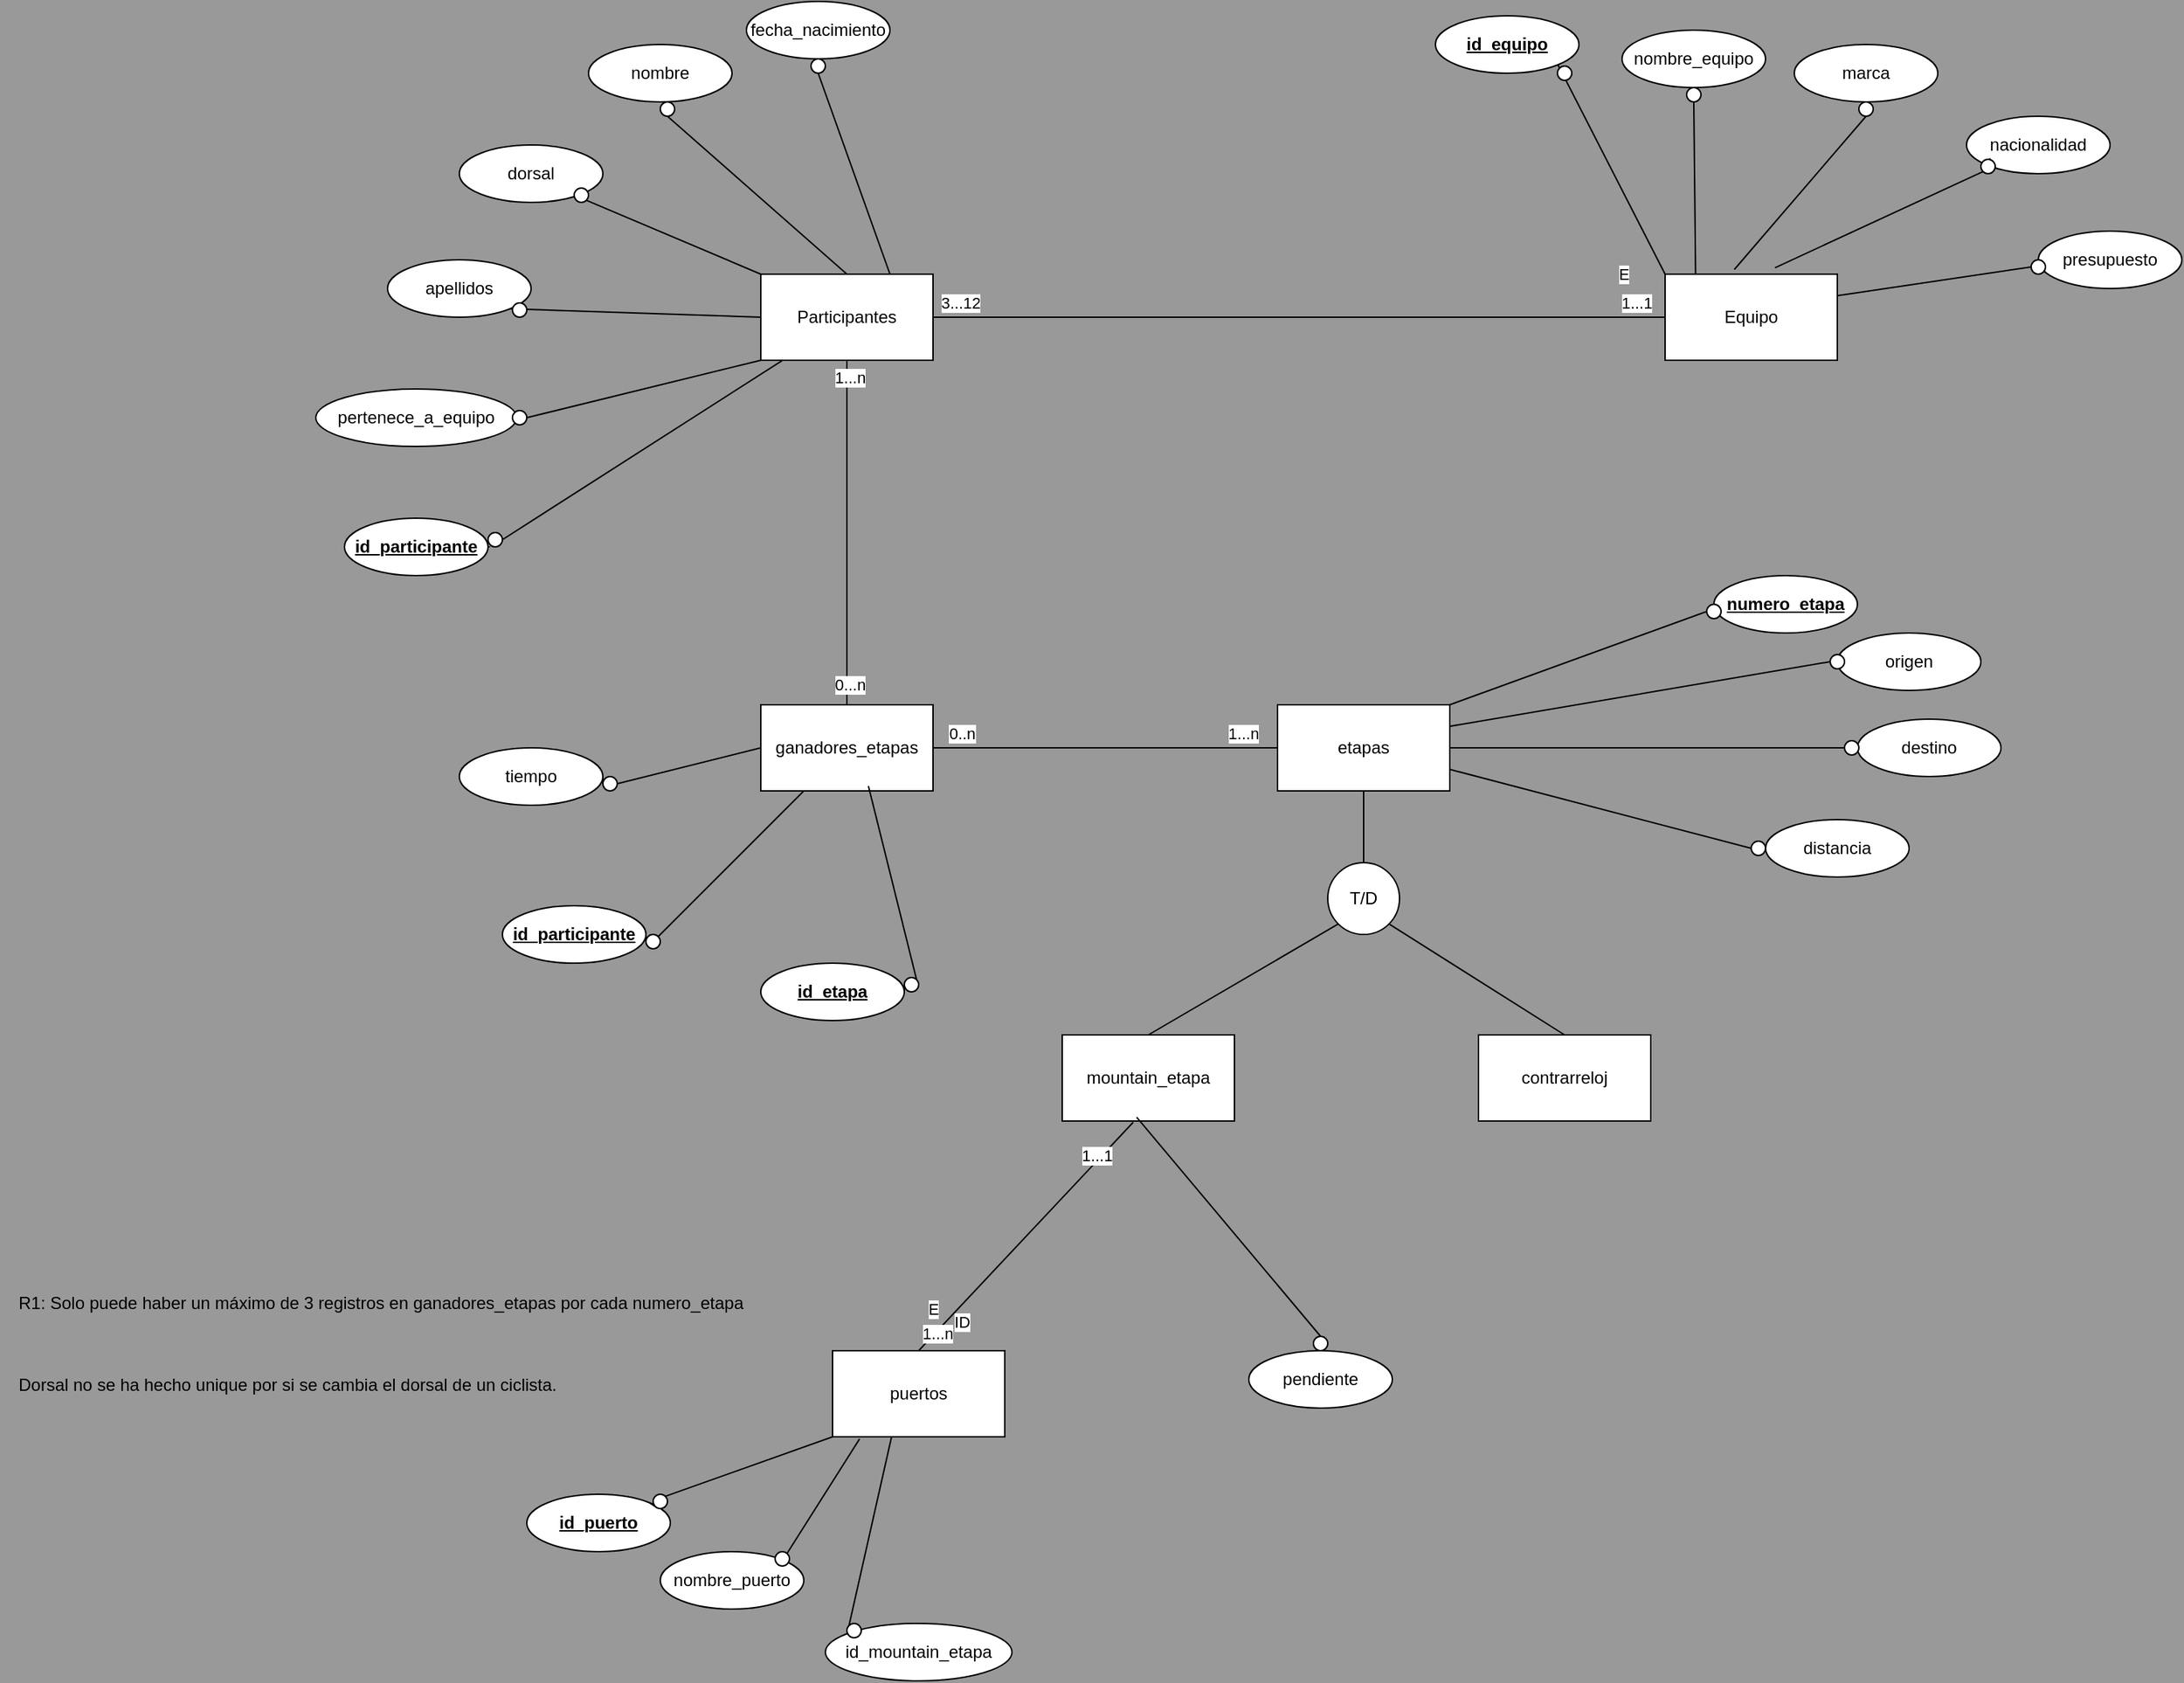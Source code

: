 <mxfile>
    <diagram id="bWEQ12FyVyrEvyAU5NzH" name="Página-1">
        <mxGraphModel dx="1508" dy="1887" grid="1" gridSize="10" guides="1" tooltips="1" connect="1" arrows="1" fold="1" page="1" pageScale="1" pageWidth="827" pageHeight="1169" background="#999999" math="0" shadow="0">
            <root>
                <mxCell id="0"/>
                <mxCell id="1" parent="0"/>
                <mxCell id="56" style="edgeStyle=none;html=1;entryX=0;entryY=0.5;entryDx=0;entryDy=0;endArrow=none;endFill=0;exitX=1;exitY=0.5;exitDx=0;exitDy=0;" edge="1" parent="1" source="2" target="3">
                    <mxGeometry relative="1" as="geometry">
                        <mxPoint x="-110" y="100" as="sourcePoint"/>
                    </mxGeometry>
                </mxCell>
                <mxCell id="57" value="3...12" style="edgeLabel;html=1;align=center;verticalAlign=middle;resizable=0;points=[];" vertex="1" connectable="0" parent="56">
                    <mxGeometry x="-0.91" y="1" relative="1" as="geometry">
                        <mxPoint x="-4" y="-9" as="offset"/>
                    </mxGeometry>
                </mxCell>
                <mxCell id="59" value="1...1" style="edgeLabel;html=1;align=center;verticalAlign=middle;resizable=0;points=[];" vertex="1" connectable="0" parent="56">
                    <mxGeometry x="0.937" y="4" relative="1" as="geometry">
                        <mxPoint x="-4" y="-6" as="offset"/>
                    </mxGeometry>
                </mxCell>
                <mxCell id="70" value="E" style="edgeLabel;html=1;align=center;verticalAlign=middle;resizable=0;points=[];" vertex="1" connectable="0" parent="56">
                    <mxGeometry x="0.762" relative="1" as="geometry">
                        <mxPoint x="31" y="-30" as="offset"/>
                    </mxGeometry>
                </mxCell>
                <mxCell id="2" value="Participantes" style="rounded=0;whiteSpace=wrap;html=1;" vertex="1" parent="1">
                    <mxGeometry x="-250" y="60" width="120" height="60" as="geometry"/>
                </mxCell>
                <mxCell id="3" value="Equipo" style="rounded=0;whiteSpace=wrap;html=1;" vertex="1" parent="1">
                    <mxGeometry x="380" y="60" width="120" height="60" as="geometry"/>
                </mxCell>
                <mxCell id="4" value="etapas" style="rounded=0;whiteSpace=wrap;html=1;" vertex="1" parent="1">
                    <mxGeometry x="110" y="360" width="120" height="60" as="geometry"/>
                </mxCell>
                <mxCell id="5" value="mountain_etapa" style="rounded=0;whiteSpace=wrap;html=1;" vertex="1" parent="1">
                    <mxGeometry x="-40" y="590" width="120" height="60" as="geometry"/>
                </mxCell>
                <mxCell id="6" value="contrarreloj" style="rounded=0;whiteSpace=wrap;html=1;" vertex="1" parent="1">
                    <mxGeometry x="250" y="590" width="120" height="60" as="geometry"/>
                </mxCell>
                <mxCell id="48" style="edgeStyle=none;html=1;exitX=1;exitY=1;exitDx=0;exitDy=0;entryX=0;entryY=0;entryDx=0;entryDy=0;endArrow=none;endFill=0;startArrow=none;" edge="1" parent="1" source="80" target="2">
                    <mxGeometry relative="1" as="geometry"/>
                </mxCell>
                <mxCell id="7" value="dorsal" style="ellipse;whiteSpace=wrap;html=1;" vertex="1" parent="1">
                    <mxGeometry x="-460" y="-30" width="100" height="40" as="geometry"/>
                </mxCell>
                <mxCell id="47" style="edgeStyle=none;html=1;exitX=0.5;exitY=1;exitDx=0;exitDy=0;entryX=0.5;entryY=0;entryDx=0;entryDy=0;endArrow=none;endFill=0;startArrow=none;" edge="1" parent="1" source="82" target="2">
                    <mxGeometry relative="1" as="geometry"/>
                </mxCell>
                <mxCell id="8" value="nombre" style="ellipse;whiteSpace=wrap;html=1;" vertex="1" parent="1">
                    <mxGeometry x="-370" y="-100" width="100" height="40" as="geometry"/>
                </mxCell>
                <mxCell id="49" style="edgeStyle=none;html=1;exitX=1;exitY=1;exitDx=0;exitDy=0;entryX=0;entryY=0.5;entryDx=0;entryDy=0;endArrow=none;endFill=0;" edge="1" parent="1" source="9" target="2">
                    <mxGeometry relative="1" as="geometry"/>
                </mxCell>
                <mxCell id="9" value="apellidos" style="ellipse;whiteSpace=wrap;html=1;" vertex="1" parent="1">
                    <mxGeometry x="-510" y="50" width="100" height="40" as="geometry"/>
                </mxCell>
                <mxCell id="46" style="edgeStyle=none;html=1;exitX=0.5;exitY=1;exitDx=0;exitDy=0;entryX=0.75;entryY=0;entryDx=0;entryDy=0;endArrow=none;endFill=0;startArrow=none;" edge="1" parent="1" source="84" target="2">
                    <mxGeometry relative="1" as="geometry"/>
                </mxCell>
                <mxCell id="10" value="fecha_nacimiento" style="ellipse;whiteSpace=wrap;html=1;" vertex="1" parent="1">
                    <mxGeometry x="-260" y="-130" width="100" height="40" as="geometry"/>
                </mxCell>
                <mxCell id="50" style="edgeStyle=none;html=1;exitX=1;exitY=0.5;exitDx=0;exitDy=0;entryX=0;entryY=1;entryDx=0;entryDy=0;endArrow=none;endFill=0;startArrow=none;" edge="1" parent="1" source="77" target="2">
                    <mxGeometry relative="1" as="geometry"/>
                </mxCell>
                <mxCell id="11" value="pertenece_a_equipo" style="ellipse;whiteSpace=wrap;html=1;" vertex="1" parent="1">
                    <mxGeometry x="-560" y="140" width="140" height="40" as="geometry"/>
                </mxCell>
                <mxCell id="41" style="edgeStyle=none;html=1;exitX=1;exitY=1;exitDx=0;exitDy=0;entryX=0;entryY=0;entryDx=0;entryDy=0;endArrow=none;endFill=0;" edge="1" parent="1" source="12" target="3">
                    <mxGeometry relative="1" as="geometry"/>
                </mxCell>
                <mxCell id="12" value="id_equipo" style="ellipse;whiteSpace=wrap;html=1;fontStyle=5" vertex="1" parent="1">
                    <mxGeometry x="220" y="-120" width="100" height="40" as="geometry"/>
                </mxCell>
                <mxCell id="43" style="edgeStyle=none;html=1;exitX=0.5;exitY=1;exitDx=0;exitDy=0;entryX=0.402;entryY=-0.054;entryDx=0;entryDy=0;entryPerimeter=0;endArrow=none;endFill=0;startArrow=none;" edge="1" parent="1" source="97" target="3">
                    <mxGeometry relative="1" as="geometry"/>
                </mxCell>
                <mxCell id="13" value="marca" style="ellipse;whiteSpace=wrap;html=1;" vertex="1" parent="1">
                    <mxGeometry x="470" y="-100" width="100" height="40" as="geometry"/>
                </mxCell>
                <mxCell id="44" style="edgeStyle=none;html=1;exitX=0;exitY=1;exitDx=0;exitDy=0;entryX=0.638;entryY=-0.074;entryDx=0;entryDy=0;entryPerimeter=0;endArrow=none;endFill=0;startArrow=none;" edge="1" parent="1" source="99" target="3">
                    <mxGeometry relative="1" as="geometry"/>
                </mxCell>
                <mxCell id="14" value="nacionalidad" style="ellipse;whiteSpace=wrap;html=1;" vertex="1" parent="1">
                    <mxGeometry x="590" y="-50" width="100" height="40" as="geometry"/>
                </mxCell>
                <mxCell id="45" style="edgeStyle=none;html=1;exitX=0;exitY=0.5;exitDx=0;exitDy=0;entryX=1;entryY=0.25;entryDx=0;entryDy=0;endArrow=none;endFill=0;startArrow=none;" edge="1" parent="1" source="101" target="3">
                    <mxGeometry relative="1" as="geometry"/>
                </mxCell>
                <mxCell id="15" value="presupuesto" style="ellipse;whiteSpace=wrap;html=1;" vertex="1" parent="1">
                    <mxGeometry x="640" y="30" width="100" height="40" as="geometry"/>
                </mxCell>
                <mxCell id="33" style="edgeStyle=none;html=1;exitX=0.5;exitY=0;exitDx=0;exitDy=0;entryX=0.412;entryY=1.015;entryDx=0;entryDy=0;entryPerimeter=0;endArrow=none;endFill=0;startArrow=none;" edge="1" parent="1" source="120" target="5">
                    <mxGeometry relative="1" as="geometry">
                        <mxPoint x="-90" y="790" as="sourcePoint"/>
                    </mxGeometry>
                </mxCell>
                <mxCell id="132" value="1...1" style="edgeLabel;html=1;align=center;verticalAlign=middle;resizable=0;points=[];" vertex="1" connectable="0" parent="33">
                    <mxGeometry x="0.69" y="3" relative="1" as="geometry">
                        <mxPoint as="offset"/>
                    </mxGeometry>
                </mxCell>
                <mxCell id="133" value="1...n" style="edgeLabel;html=1;align=center;verticalAlign=middle;resizable=0;points=[];" vertex="1" connectable="0" parent="33">
                    <mxGeometry x="-0.839" y="-1" relative="1" as="geometry">
                        <mxPoint as="offset"/>
                    </mxGeometry>
                </mxCell>
                <mxCell id="134" value="ID" style="edgeLabel;html=1;align=center;verticalAlign=middle;resizable=0;points=[];" vertex="1" connectable="0" parent="33">
                    <mxGeometry x="0.41" y="2" relative="1" as="geometry">
                        <mxPoint x="-74" y="93" as="offset"/>
                    </mxGeometry>
                </mxCell>
                <mxCell id="135" value="E" style="edgeLabel;html=1;align=center;verticalAlign=middle;resizable=0;points=[];" vertex="1" connectable="0" parent="33">
                    <mxGeometry x="-0.532" relative="1" as="geometry">
                        <mxPoint x="-25" y="8" as="offset"/>
                    </mxGeometry>
                </mxCell>
                <mxCell id="35" style="edgeStyle=none;html=1;exitX=0.5;exitY=0;exitDx=0;exitDy=0;entryX=0.432;entryY=0.956;entryDx=0;entryDy=0;entryPerimeter=0;endArrow=none;endFill=0;startArrow=none;" edge="1" parent="1" source="105" target="5">
                    <mxGeometry relative="1" as="geometry"/>
                </mxCell>
                <mxCell id="22" value="pendiente" style="ellipse;whiteSpace=wrap;html=1;" vertex="1" parent="1">
                    <mxGeometry x="90" y="810" width="100" height="40" as="geometry"/>
                </mxCell>
                <mxCell id="29" style="edgeStyle=none;html=1;exitX=0.5;exitY=0;exitDx=0;exitDy=0;entryX=0.5;entryY=1;entryDx=0;entryDy=0;endArrow=none;endFill=0;" edge="1" parent="1" source="23" target="2">
                    <mxGeometry relative="1" as="geometry"/>
                </mxCell>
                <mxCell id="67" value="1...n" style="edgeLabel;html=1;align=center;verticalAlign=middle;resizable=0;points=[];" vertex="1" connectable="0" parent="29">
                    <mxGeometry x="0.898" y="-2" relative="1" as="geometry">
                        <mxPoint as="offset"/>
                    </mxGeometry>
                </mxCell>
                <mxCell id="68" value="0...n" style="edgeLabel;html=1;align=center;verticalAlign=middle;resizable=0;points=[];" vertex="1" connectable="0" parent="29">
                    <mxGeometry x="-0.884" y="-2" relative="1" as="geometry">
                        <mxPoint as="offset"/>
                    </mxGeometry>
                </mxCell>
                <mxCell id="30" style="edgeStyle=none;html=1;exitX=1;exitY=0.5;exitDx=0;exitDy=0;endArrow=none;endFill=0;" edge="1" parent="1" source="23">
                    <mxGeometry relative="1" as="geometry">
                        <mxPoint x="110" y="390" as="targetPoint"/>
                    </mxGeometry>
                </mxCell>
                <mxCell id="65" value="1...n" style="edgeLabel;html=1;align=center;verticalAlign=middle;resizable=0;points=[];" vertex="1" connectable="0" parent="30">
                    <mxGeometry x="0.799" relative="1" as="geometry">
                        <mxPoint y="-10" as="offset"/>
                    </mxGeometry>
                </mxCell>
                <mxCell id="66" value="0..n" style="edgeLabel;html=1;align=center;verticalAlign=middle;resizable=0;points=[];" vertex="1" connectable="0" parent="30">
                    <mxGeometry x="-0.817" y="-3" relative="1" as="geometry">
                        <mxPoint x="-2" y="-13" as="offset"/>
                    </mxGeometry>
                </mxCell>
                <mxCell id="23" value="ganadores_etapas" style="rounded=0;whiteSpace=wrap;html=1;" vertex="1" parent="1">
                    <mxGeometry x="-250" y="360" width="120" height="60" as="geometry"/>
                </mxCell>
                <mxCell id="36" style="edgeStyle=none;html=1;exitX=0;exitY=0.5;exitDx=0;exitDy=0;entryX=1;entryY=0;entryDx=0;entryDy=0;endArrow=none;endFill=0;startArrow=none;" edge="1" parent="1" source="86" target="4">
                    <mxGeometry relative="1" as="geometry"/>
                </mxCell>
                <mxCell id="24" value="numero_etapa" style="ellipse;whiteSpace=wrap;html=1;fontStyle=5" vertex="1" parent="1">
                    <mxGeometry x="414" y="270" width="100" height="40" as="geometry"/>
                </mxCell>
                <mxCell id="37" style="edgeStyle=none;html=1;exitX=0;exitY=0.5;exitDx=0;exitDy=0;entryX=1;entryY=0.25;entryDx=0;entryDy=0;endArrow=none;endFill=0;startArrow=none;" edge="1" parent="1" source="88" target="4">
                    <mxGeometry relative="1" as="geometry"/>
                </mxCell>
                <mxCell id="25" value="origen" style="ellipse;whiteSpace=wrap;html=1;" vertex="1" parent="1">
                    <mxGeometry x="500" y="310" width="100" height="40" as="geometry"/>
                </mxCell>
                <mxCell id="38" style="edgeStyle=none;html=1;exitX=0;exitY=0.5;exitDx=0;exitDy=0;entryX=1;entryY=0.5;entryDx=0;entryDy=0;endArrow=none;endFill=0;startArrow=none;" edge="1" parent="1" source="90" target="4">
                    <mxGeometry relative="1" as="geometry"/>
                </mxCell>
                <mxCell id="26" value="destino" style="ellipse;whiteSpace=wrap;html=1;" vertex="1" parent="1">
                    <mxGeometry x="514" y="370" width="100" height="40" as="geometry"/>
                </mxCell>
                <mxCell id="39" style="edgeStyle=none;html=1;exitX=0;exitY=0.5;exitDx=0;exitDy=0;entryX=1;entryY=0.75;entryDx=0;entryDy=0;endArrow=none;endFill=0;startArrow=none;" edge="1" parent="1" source="92" target="4">
                    <mxGeometry relative="1" as="geometry"/>
                </mxCell>
                <mxCell id="27" value="distancia" style="ellipse;whiteSpace=wrap;html=1;" vertex="1" parent="1">
                    <mxGeometry x="450" y="440" width="100" height="40" as="geometry"/>
                </mxCell>
                <mxCell id="42" style="edgeStyle=none;html=1;exitX=0.5;exitY=1;exitDx=0;exitDy=0;entryX=0.177;entryY=0.005;entryDx=0;entryDy=0;entryPerimeter=0;endArrow=none;endFill=0;startArrow=none;" edge="1" parent="1" source="95" target="3">
                    <mxGeometry relative="1" as="geometry"/>
                </mxCell>
                <mxCell id="40" value="nombre_equipo" style="ellipse;whiteSpace=wrap;html=1;" vertex="1" parent="1">
                    <mxGeometry x="350" y="-110" width="100" height="40" as="geometry"/>
                </mxCell>
                <mxCell id="53" style="edgeStyle=none;html=1;exitX=0.5;exitY=0;exitDx=0;exitDy=0;entryX=0.5;entryY=1;entryDx=0;entryDy=0;endArrow=none;endFill=0;" edge="1" parent="1" source="52" target="4">
                    <mxGeometry relative="1" as="geometry"/>
                </mxCell>
                <mxCell id="54" style="edgeStyle=none;html=1;exitX=0;exitY=1;exitDx=0;exitDy=0;entryX=0.5;entryY=0;entryDx=0;entryDy=0;endArrow=none;endFill=0;" edge="1" parent="1" source="52" target="5">
                    <mxGeometry relative="1" as="geometry"/>
                </mxCell>
                <mxCell id="55" style="edgeStyle=none;html=1;exitX=1;exitY=1;exitDx=0;exitDy=0;entryX=0.5;entryY=0;entryDx=0;entryDy=0;endArrow=none;endFill=0;" edge="1" parent="1" source="52" target="6">
                    <mxGeometry relative="1" as="geometry"/>
                </mxCell>
                <mxCell id="52" value="T/D" style="ellipse;whiteSpace=wrap;html=1;aspect=fixed;" vertex="1" parent="1">
                    <mxGeometry x="145" y="470" width="50" height="50" as="geometry"/>
                </mxCell>
                <mxCell id="61" style="edgeStyle=none;html=1;exitX=1;exitY=0.5;exitDx=0;exitDy=0;entryX=0.123;entryY=1.005;entryDx=0;entryDy=0;entryPerimeter=0;endArrow=none;endFill=0;startArrow=none;" edge="1" parent="1" source="75" target="2">
                    <mxGeometry relative="1" as="geometry"/>
                </mxCell>
                <mxCell id="60" value="id_participante" style="ellipse;whiteSpace=wrap;html=1;fontStyle=5" vertex="1" parent="1">
                    <mxGeometry x="-540" y="230" width="100" height="40" as="geometry"/>
                </mxCell>
                <mxCell id="62" value="R1: Solo puede haber un máximo de 3 registros en ganadores_etapas por cada numero_etapa&lt;br&gt;&lt;div style=&quot;text-align: left;&quot;&gt;&lt;br&gt;&lt;/div&gt;&lt;div style=&quot;text-align: left;&quot;&gt;&lt;br&gt;&lt;/div&gt;&lt;div style=&quot;text-align: left;&quot;&gt;&lt;br&gt;&lt;/div&gt;&lt;div style=&quot;text-align: left;&quot;&gt;Dorsal no se ha hecho unique por si se cambia el dorsal de un ciclista.&lt;/div&gt;" style="text;html=1;align=center;verticalAlign=middle;resizable=0;points=[];autosize=1;strokeColor=none;fillColor=none;" vertex="1" parent="1">
                    <mxGeometry x="-780" y="760" width="530" height="90" as="geometry"/>
                </mxCell>
                <mxCell id="64" style="edgeStyle=none;html=1;exitX=1;exitY=0.5;exitDx=0;exitDy=0;entryX=0;entryY=0.5;entryDx=0;entryDy=0;endArrow=none;endFill=0;startArrow=none;" edge="1" parent="1" source="73" target="23">
                    <mxGeometry relative="1" as="geometry"/>
                </mxCell>
                <mxCell id="63" value="tiempo" style="ellipse;whiteSpace=wrap;html=1;" vertex="1" parent="1">
                    <mxGeometry x="-460" y="390" width="100" height="40" as="geometry"/>
                </mxCell>
                <mxCell id="74" value="" style="edgeStyle=none;html=1;exitX=1;exitY=0.5;exitDx=0;exitDy=0;entryX=0;entryY=0.5;entryDx=0;entryDy=0;endArrow=none;endFill=0;" edge="1" parent="1" source="63" target="73">
                    <mxGeometry relative="1" as="geometry">
                        <mxPoint x="-360.0" y="410" as="sourcePoint"/>
                        <mxPoint x="-250" y="390" as="targetPoint"/>
                    </mxGeometry>
                </mxCell>
                <mxCell id="73" value="" style="ellipse;whiteSpace=wrap;html=1;aspect=fixed;" vertex="1" parent="1">
                    <mxGeometry x="-360" y="410" width="10" height="10" as="geometry"/>
                </mxCell>
                <mxCell id="76" value="" style="edgeStyle=none;html=1;exitX=1;exitY=0.5;exitDx=0;exitDy=0;entryX=0.123;entryY=1.005;entryDx=0;entryDy=0;entryPerimeter=0;endArrow=none;endFill=0;" edge="1" parent="1" source="60" target="75">
                    <mxGeometry relative="1" as="geometry">
                        <mxPoint x="-440.0" y="250" as="sourcePoint"/>
                        <mxPoint x="-235.24" y="120.3" as="targetPoint"/>
                    </mxGeometry>
                </mxCell>
                <mxCell id="75" value="" style="ellipse;whiteSpace=wrap;html=1;aspect=fixed;" vertex="1" parent="1">
                    <mxGeometry x="-440" y="240" width="10" height="10" as="geometry"/>
                </mxCell>
                <mxCell id="78" value="" style="edgeStyle=none;html=1;exitX=1;exitY=0.5;exitDx=0;exitDy=0;entryX=0;entryY=1;entryDx=0;entryDy=0;endArrow=none;endFill=0;" edge="1" parent="1" source="11" target="77">
                    <mxGeometry relative="1" as="geometry">
                        <mxPoint x="-420" y="160" as="sourcePoint"/>
                        <mxPoint x="-250" y="120" as="targetPoint"/>
                    </mxGeometry>
                </mxCell>
                <mxCell id="77" value="" style="ellipse;whiteSpace=wrap;html=1;aspect=fixed;" vertex="1" parent="1">
                    <mxGeometry x="-423" y="155" width="10" height="10" as="geometry"/>
                </mxCell>
                <mxCell id="79" value="" style="ellipse;whiteSpace=wrap;html=1;aspect=fixed;" vertex="1" parent="1">
                    <mxGeometry x="-423" y="80" width="10" height="10" as="geometry"/>
                </mxCell>
                <mxCell id="81" value="" style="edgeStyle=none;html=1;exitX=1;exitY=1;exitDx=0;exitDy=0;entryX=0;entryY=0;entryDx=0;entryDy=0;endArrow=none;endFill=0;" edge="1" parent="1" source="7" target="80">
                    <mxGeometry relative="1" as="geometry">
                        <mxPoint x="-374.799" y="4.204" as="sourcePoint"/>
                        <mxPoint x="-250" y="60" as="targetPoint"/>
                    </mxGeometry>
                </mxCell>
                <mxCell id="80" value="" style="ellipse;whiteSpace=wrap;html=1;aspect=fixed;" vertex="1" parent="1">
                    <mxGeometry x="-380" width="10" height="10" as="geometry"/>
                </mxCell>
                <mxCell id="83" value="" style="edgeStyle=none;html=1;exitX=0.5;exitY=1;exitDx=0;exitDy=0;entryX=0.5;entryY=0;entryDx=0;entryDy=0;endArrow=none;endFill=0;" edge="1" parent="1" source="8" target="82">
                    <mxGeometry relative="1" as="geometry">
                        <mxPoint x="-320" y="-60" as="sourcePoint"/>
                        <mxPoint x="-190" y="60" as="targetPoint"/>
                    </mxGeometry>
                </mxCell>
                <mxCell id="82" value="" style="ellipse;whiteSpace=wrap;html=1;aspect=fixed;" vertex="1" parent="1">
                    <mxGeometry x="-320" y="-60" width="10" height="10" as="geometry"/>
                </mxCell>
                <mxCell id="85" value="" style="edgeStyle=none;html=1;exitX=0.5;exitY=1;exitDx=0;exitDy=0;entryX=0.75;entryY=0;entryDx=0;entryDy=0;endArrow=none;endFill=0;" edge="1" parent="1" source="10" target="84">
                    <mxGeometry relative="1" as="geometry">
                        <mxPoint x="-210" y="-90" as="sourcePoint"/>
                        <mxPoint x="-160" y="60" as="targetPoint"/>
                    </mxGeometry>
                </mxCell>
                <mxCell id="84" value="" style="ellipse;whiteSpace=wrap;html=1;aspect=fixed;" vertex="1" parent="1">
                    <mxGeometry x="-215" y="-90" width="10" height="10" as="geometry"/>
                </mxCell>
                <mxCell id="87" value="" style="edgeStyle=none;html=1;exitX=0;exitY=0.5;exitDx=0;exitDy=0;entryX=1;entryY=0;entryDx=0;entryDy=0;endArrow=none;endFill=0;" edge="1" parent="1" source="24" target="86">
                    <mxGeometry relative="1" as="geometry">
                        <mxPoint x="414" y="290" as="sourcePoint"/>
                        <mxPoint x="230" y="360" as="targetPoint"/>
                    </mxGeometry>
                </mxCell>
                <mxCell id="86" value="" style="ellipse;whiteSpace=wrap;html=1;aspect=fixed;" vertex="1" parent="1">
                    <mxGeometry x="409" y="290" width="10" height="10" as="geometry"/>
                </mxCell>
                <mxCell id="89" value="" style="edgeStyle=none;html=1;exitX=0;exitY=0.5;exitDx=0;exitDy=0;entryX=1;entryY=0.25;entryDx=0;entryDy=0;endArrow=none;endFill=0;" edge="1" parent="1" source="25" target="88">
                    <mxGeometry relative="1" as="geometry">
                        <mxPoint x="500" y="330" as="sourcePoint"/>
                        <mxPoint x="230" y="375" as="targetPoint"/>
                    </mxGeometry>
                </mxCell>
                <mxCell id="88" value="" style="ellipse;whiteSpace=wrap;html=1;aspect=fixed;" vertex="1" parent="1">
                    <mxGeometry x="495" y="325" width="10" height="10" as="geometry"/>
                </mxCell>
                <mxCell id="91" value="" style="edgeStyle=none;html=1;exitX=0;exitY=0.5;exitDx=0;exitDy=0;entryX=1;entryY=0.5;entryDx=0;entryDy=0;endArrow=none;endFill=0;" edge="1" parent="1" source="26" target="90">
                    <mxGeometry relative="1" as="geometry">
                        <mxPoint x="514" y="390" as="sourcePoint"/>
                        <mxPoint x="230" y="390" as="targetPoint"/>
                    </mxGeometry>
                </mxCell>
                <mxCell id="90" value="" style="ellipse;whiteSpace=wrap;html=1;aspect=fixed;" vertex="1" parent="1">
                    <mxGeometry x="505" y="385" width="10" height="10" as="geometry"/>
                </mxCell>
                <mxCell id="93" value="" style="edgeStyle=none;html=1;exitX=0;exitY=0.5;exitDx=0;exitDy=0;entryX=1;entryY=0.75;entryDx=0;entryDy=0;endArrow=none;endFill=0;" edge="1" parent="1" source="27" target="92">
                    <mxGeometry relative="1" as="geometry">
                        <mxPoint x="450" y="460" as="sourcePoint"/>
                        <mxPoint x="230" y="405" as="targetPoint"/>
                    </mxGeometry>
                </mxCell>
                <mxCell id="92" value="" style="ellipse;whiteSpace=wrap;html=1;aspect=fixed;" vertex="1" parent="1">
                    <mxGeometry x="440" y="455" width="10" height="10" as="geometry"/>
                </mxCell>
                <mxCell id="94" value="" style="ellipse;whiteSpace=wrap;html=1;aspect=fixed;" vertex="1" parent="1">
                    <mxGeometry x="305" y="-85" width="10" height="10" as="geometry"/>
                </mxCell>
                <mxCell id="96" value="" style="edgeStyle=none;html=1;exitX=0.5;exitY=1;exitDx=0;exitDy=0;entryX=0.177;entryY=0.005;entryDx=0;entryDy=0;entryPerimeter=0;endArrow=none;endFill=0;" edge="1" parent="1" source="40" target="95">
                    <mxGeometry relative="1" as="geometry">
                        <mxPoint x="400" y="-70" as="sourcePoint"/>
                        <mxPoint x="401.24" y="60.3" as="targetPoint"/>
                    </mxGeometry>
                </mxCell>
                <mxCell id="95" value="" style="ellipse;whiteSpace=wrap;html=1;aspect=fixed;" vertex="1" parent="1">
                    <mxGeometry x="395" y="-70" width="10" height="10" as="geometry"/>
                </mxCell>
                <mxCell id="98" value="" style="edgeStyle=none;html=1;exitX=0.5;exitY=1;exitDx=0;exitDy=0;entryX=0.402;entryY=-0.054;entryDx=0;entryDy=0;entryPerimeter=0;endArrow=none;endFill=0;" edge="1" parent="1" source="13" target="97">
                    <mxGeometry relative="1" as="geometry">
                        <mxPoint x="520" y="-60" as="sourcePoint"/>
                        <mxPoint x="428.24" y="56.76" as="targetPoint"/>
                    </mxGeometry>
                </mxCell>
                <mxCell id="97" value="" style="ellipse;whiteSpace=wrap;html=1;aspect=fixed;" vertex="1" parent="1">
                    <mxGeometry x="515" y="-60" width="10" height="10" as="geometry"/>
                </mxCell>
                <mxCell id="100" value="" style="edgeStyle=none;html=1;exitX=0;exitY=1;exitDx=0;exitDy=0;entryX=0.638;entryY=-0.074;entryDx=0;entryDy=0;entryPerimeter=0;endArrow=none;endFill=0;" edge="1" parent="1" source="14" target="99">
                    <mxGeometry relative="1" as="geometry">
                        <mxPoint x="604.645" y="-15.858" as="sourcePoint"/>
                        <mxPoint x="456.56" y="55.56" as="targetPoint"/>
                    </mxGeometry>
                </mxCell>
                <mxCell id="99" value="" style="ellipse;whiteSpace=wrap;html=1;aspect=fixed;" vertex="1" parent="1">
                    <mxGeometry x="600" y="-20" width="10" height="10" as="geometry"/>
                </mxCell>
                <mxCell id="102" value="" style="edgeStyle=none;html=1;exitX=0;exitY=0.5;exitDx=0;exitDy=0;entryX=1;entryY=0.25;entryDx=0;entryDy=0;endArrow=none;endFill=0;" edge="1" parent="1" source="15" target="101">
                    <mxGeometry relative="1" as="geometry">
                        <mxPoint x="640" y="50" as="sourcePoint"/>
                        <mxPoint x="500" y="75" as="targetPoint"/>
                    </mxGeometry>
                </mxCell>
                <mxCell id="101" value="" style="ellipse;whiteSpace=wrap;html=1;aspect=fixed;" vertex="1" parent="1">
                    <mxGeometry x="635" y="50" width="10" height="10" as="geometry"/>
                </mxCell>
                <mxCell id="104" value="" style="edgeStyle=none;html=1;exitX=0.5;exitY=0;exitDx=0;exitDy=0;entryX=0.412;entryY=1.015;entryDx=0;entryDy=0;entryPerimeter=0;endArrow=none;endFill=0;" edge="1" parent="1">
                    <mxGeometry relative="1" as="geometry">
                        <mxPoint x="-90" y="800" as="sourcePoint"/>
                        <mxPoint x="-90.88" y="800.15" as="targetPoint"/>
                    </mxGeometry>
                </mxCell>
                <mxCell id="107" value="" style="edgeStyle=none;html=1;exitX=0.5;exitY=0;exitDx=0;exitDy=0;entryX=0.432;entryY=0.956;entryDx=0;entryDy=0;entryPerimeter=0;endArrow=none;endFill=0;" edge="1" parent="1" source="22" target="105">
                    <mxGeometry relative="1" as="geometry">
                        <mxPoint x="40" y="830" as="sourcePoint"/>
                        <mxPoint x="11.84" y="647.36" as="targetPoint"/>
                    </mxGeometry>
                </mxCell>
                <mxCell id="105" value="" style="ellipse;whiteSpace=wrap;html=1;aspect=fixed;" vertex="1" parent="1">
                    <mxGeometry x="135" y="800" width="10" height="10" as="geometry"/>
                </mxCell>
                <mxCell id="108" value="id_participante" style="ellipse;whiteSpace=wrap;html=1;fontStyle=5" vertex="1" parent="1">
                    <mxGeometry x="-430" y="500" width="100" height="40" as="geometry"/>
                </mxCell>
                <mxCell id="109" value="" style="edgeStyle=none;html=1;exitX=1;exitY=0.5;exitDx=0;exitDy=0;entryX=0;entryY=0.5;entryDx=0;entryDy=0;endArrow=none;endFill=0;" edge="1" parent="1" source="108" target="110">
                    <mxGeometry relative="1" as="geometry">
                        <mxPoint x="-330.0" y="520" as="sourcePoint"/>
                        <mxPoint x="-220" y="500" as="targetPoint"/>
                    </mxGeometry>
                </mxCell>
                <mxCell id="119" style="edgeStyle=none;html=1;exitX=1;exitY=0;exitDx=0;exitDy=0;entryX=0.25;entryY=1;entryDx=0;entryDy=0;endArrow=none;endFill=0;" edge="1" parent="1" source="110" target="23">
                    <mxGeometry relative="1" as="geometry"/>
                </mxCell>
                <mxCell id="110" value="" style="ellipse;whiteSpace=wrap;html=1;aspect=fixed;" vertex="1" parent="1">
                    <mxGeometry x="-330" y="520" width="10" height="10" as="geometry"/>
                </mxCell>
                <mxCell id="111" value="id_etapa" style="ellipse;whiteSpace=wrap;html=1;fontStyle=5" vertex="1" parent="1">
                    <mxGeometry x="-250" y="540" width="100" height="40" as="geometry"/>
                </mxCell>
                <mxCell id="112" value="" style="edgeStyle=none;html=1;exitX=1;exitY=0.5;exitDx=0;exitDy=0;entryX=0;entryY=0.5;entryDx=0;entryDy=0;endArrow=none;endFill=0;" edge="1" parent="1" source="111" target="113">
                    <mxGeometry relative="1" as="geometry">
                        <mxPoint x="-320.0" y="530" as="sourcePoint"/>
                        <mxPoint x="-210" y="510" as="targetPoint"/>
                    </mxGeometry>
                </mxCell>
                <mxCell id="118" style="edgeStyle=none;html=1;exitX=1;exitY=0;exitDx=0;exitDy=0;entryX=0.625;entryY=0.943;entryDx=0;entryDy=0;entryPerimeter=0;endArrow=none;endFill=0;" edge="1" parent="1" source="113" target="23">
                    <mxGeometry relative="1" as="geometry"/>
                </mxCell>
                <mxCell id="113" value="" style="ellipse;whiteSpace=wrap;html=1;aspect=fixed;" vertex="1" parent="1">
                    <mxGeometry x="-150" y="550" width="10" height="10" as="geometry"/>
                </mxCell>
                <mxCell id="120" value="puertos" style="rounded=0;whiteSpace=wrap;html=1;" vertex="1" parent="1">
                    <mxGeometry x="-200" y="810" width="120" height="60" as="geometry"/>
                </mxCell>
                <mxCell id="122" style="edgeStyle=none;html=1;exitX=1;exitY=0;exitDx=0;exitDy=0;entryX=0.157;entryY=1.024;entryDx=0;entryDy=0;endArrow=none;endFill=0;entryPerimeter=0;" edge="1" parent="1" source="121" target="120">
                    <mxGeometry relative="1" as="geometry"/>
                </mxCell>
                <mxCell id="121" value="nombre_puerto" style="ellipse;whiteSpace=wrap;html=1;" vertex="1" parent="1">
                    <mxGeometry x="-320" y="950" width="100" height="40" as="geometry"/>
                </mxCell>
                <mxCell id="124" style="edgeStyle=none;html=1;exitX=1;exitY=0;exitDx=0;exitDy=0;entryX=0;entryY=1;entryDx=0;entryDy=0;endArrow=none;endFill=0;startArrow=none;" edge="1" parent="1" source="130" target="120">
                    <mxGeometry relative="1" as="geometry"/>
                </mxCell>
                <mxCell id="123" value="id_puerto" style="ellipse;whiteSpace=wrap;html=1;fontStyle=5" vertex="1" parent="1">
                    <mxGeometry x="-413" y="910" width="100" height="40" as="geometry"/>
                </mxCell>
                <mxCell id="126" style="edgeStyle=none;html=1;exitX=0;exitY=0;exitDx=0;exitDy=0;entryX=0.342;entryY=1.006;entryDx=0;entryDy=0;endArrow=none;endFill=0;startArrow=none;entryPerimeter=0;" edge="1" parent="1" source="127" target="120">
                    <mxGeometry relative="1" as="geometry"/>
                </mxCell>
                <mxCell id="125" value="id_mountain_etapa" style="ellipse;whiteSpace=wrap;html=1;" vertex="1" parent="1">
                    <mxGeometry x="-205" y="1000" width="130" height="40" as="geometry"/>
                </mxCell>
                <mxCell id="128" value="" style="edgeStyle=none;html=1;exitX=0;exitY=0;exitDx=0;exitDy=0;entryX=0;entryY=1;entryDx=0;entryDy=0;endArrow=none;endFill=0;" edge="1" parent="1" source="125" target="127">
                    <mxGeometry relative="1" as="geometry">
                        <mxPoint x="-185.68" y="1005.772" as="sourcePoint"/>
                        <mxPoint x="-200" y="870.0" as="targetPoint"/>
                    </mxGeometry>
                </mxCell>
                <mxCell id="127" value="" style="ellipse;whiteSpace=wrap;html=1;aspect=fixed;" vertex="1" parent="1">
                    <mxGeometry x="-190" y="1000" width="10" height="10" as="geometry"/>
                </mxCell>
                <mxCell id="129" value="" style="ellipse;whiteSpace=wrap;html=1;aspect=fixed;" vertex="1" parent="1">
                    <mxGeometry x="-240" y="950" width="10" height="10" as="geometry"/>
                </mxCell>
                <mxCell id="131" value="" style="edgeStyle=none;html=1;exitX=1;exitY=0;exitDx=0;exitDy=0;entryX=0;entryY=1;entryDx=0;entryDy=0;endArrow=none;endFill=0;" edge="1" parent="1" source="123" target="130">
                    <mxGeometry relative="1" as="geometry">
                        <mxPoint x="-327.832" y="915.783" as="sourcePoint"/>
                        <mxPoint x="-200" y="870.0" as="targetPoint"/>
                    </mxGeometry>
                </mxCell>
                <mxCell id="130" value="" style="ellipse;whiteSpace=wrap;html=1;aspect=fixed;" vertex="1" parent="1">
                    <mxGeometry x="-325" y="910" width="10" height="10" as="geometry"/>
                </mxCell>
            </root>
        </mxGraphModel>
    </diagram>
</mxfile>